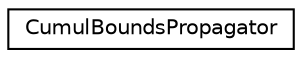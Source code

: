 digraph "Graphical Class Hierarchy"
{
 // LATEX_PDF_SIZE
  edge [fontname="Helvetica",fontsize="10",labelfontname="Helvetica",labelfontsize="10"];
  node [fontname="Helvetica",fontsize="10",shape=record];
  rankdir="LR";
  Node0 [label="CumulBoundsPropagator",height=0.2,width=0.4,color="black", fillcolor="white", style="filled",URL="$classoperations__research_1_1_cumul_bounds_propagator.html",tooltip=" "];
}
